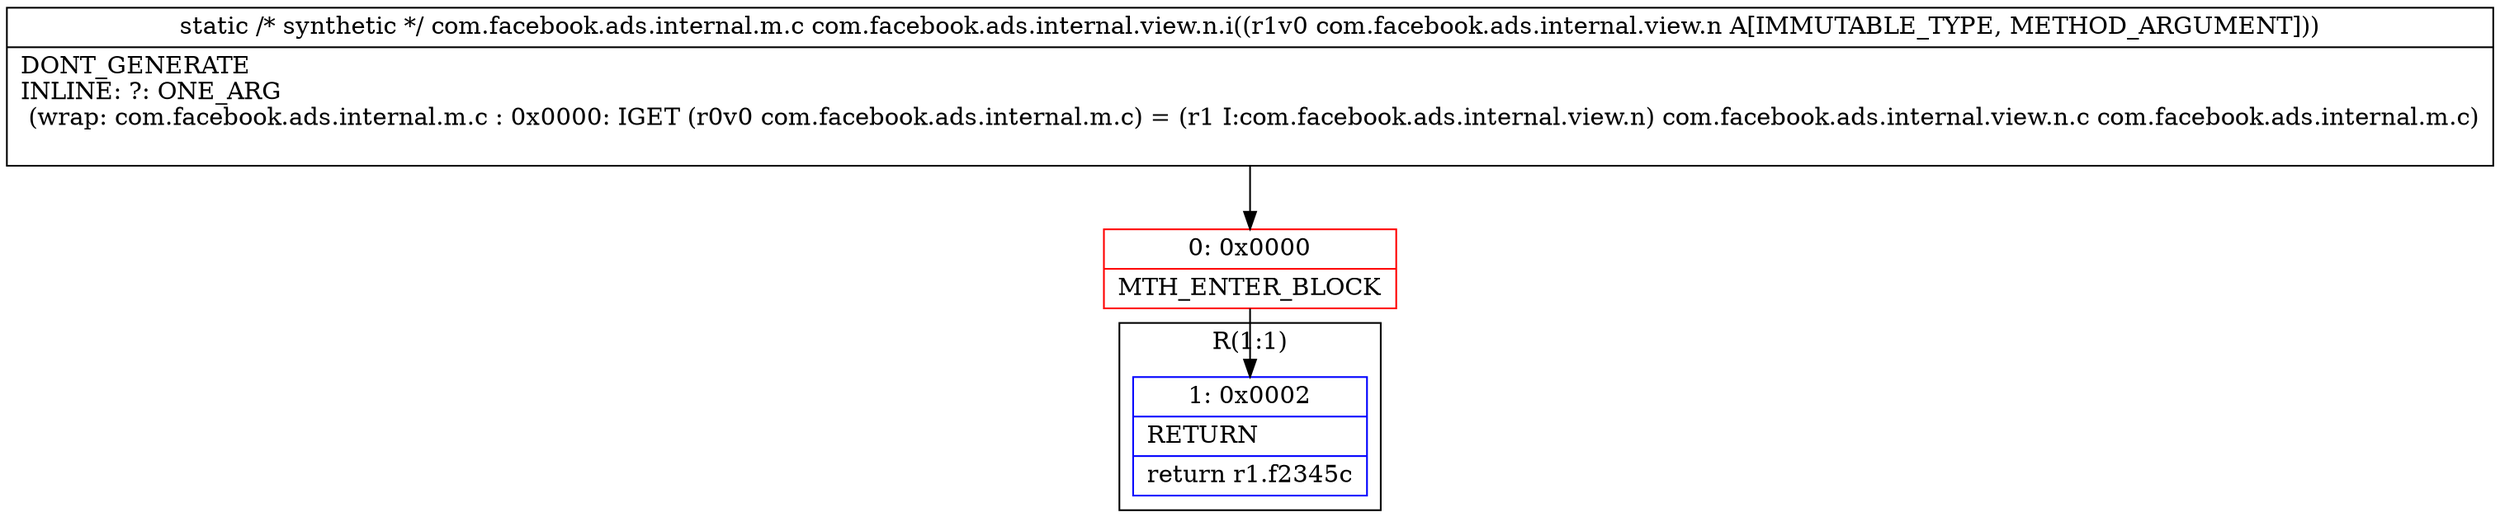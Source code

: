 digraph "CFG forcom.facebook.ads.internal.view.n.i(Lcom\/facebook\/ads\/internal\/view\/n;)Lcom\/facebook\/ads\/internal\/m\/c;" {
subgraph cluster_Region_1224324936 {
label = "R(1:1)";
node [shape=record,color=blue];
Node_1 [shape=record,label="{1\:\ 0x0002|RETURN\l|return r1.f2345c\l}"];
}
Node_0 [shape=record,color=red,label="{0\:\ 0x0000|MTH_ENTER_BLOCK\l}"];
MethodNode[shape=record,label="{static \/* synthetic *\/ com.facebook.ads.internal.m.c com.facebook.ads.internal.view.n.i((r1v0 com.facebook.ads.internal.view.n A[IMMUTABLE_TYPE, METHOD_ARGUMENT]))  | DONT_GENERATE\lINLINE: ?: ONE_ARG  \l  (wrap: com.facebook.ads.internal.m.c : 0x0000: IGET  (r0v0 com.facebook.ads.internal.m.c) = (r1 I:com.facebook.ads.internal.view.n) com.facebook.ads.internal.view.n.c com.facebook.ads.internal.m.c)\l\l}"];
MethodNode -> Node_0;
Node_0 -> Node_1;
}

